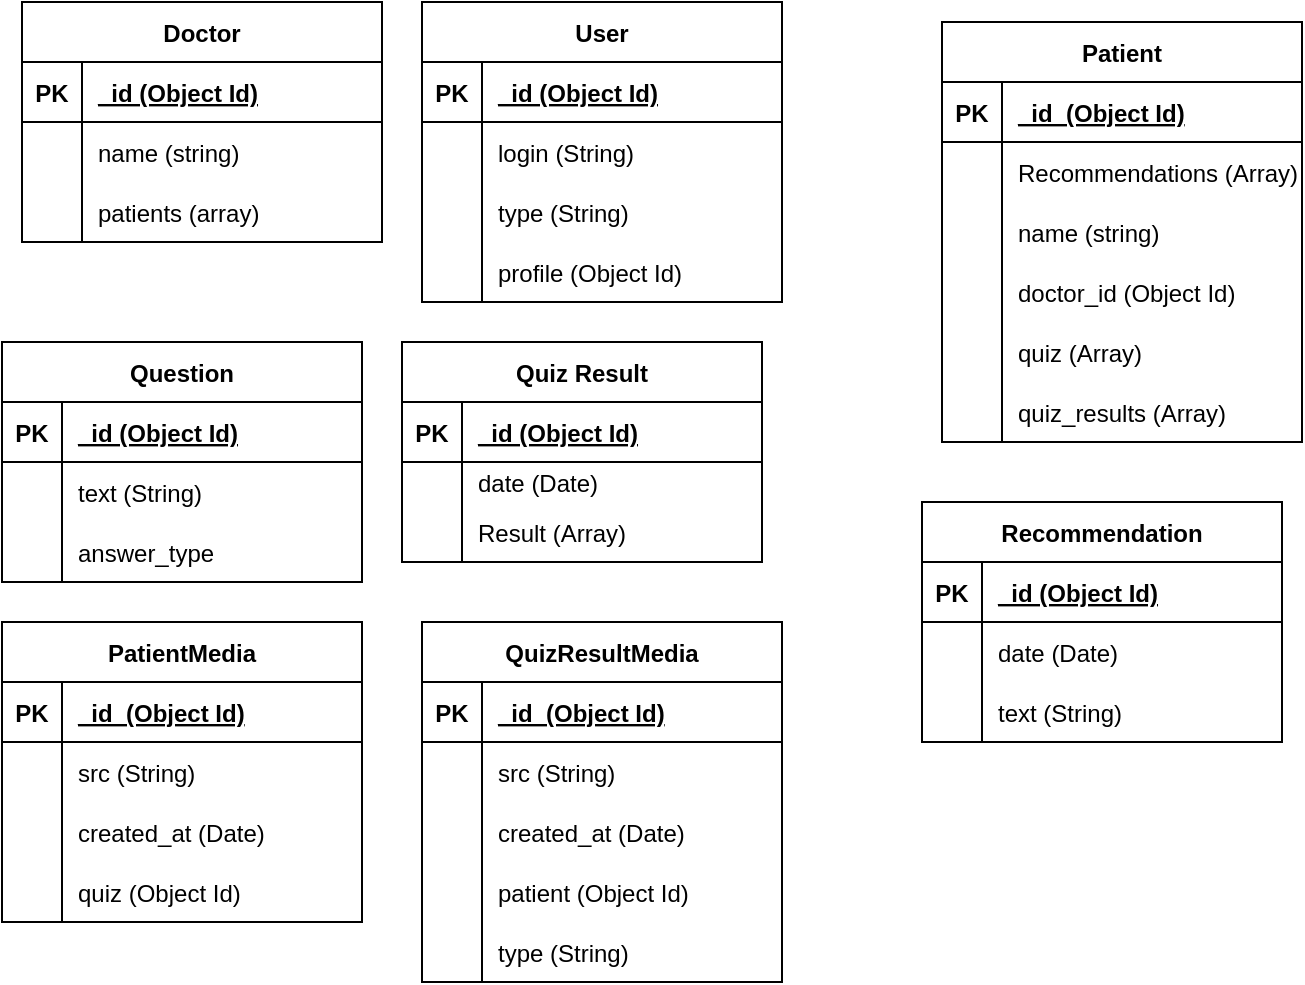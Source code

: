 <mxfile version="20.7.4" type="device"><diagram id="ZCRdBSrQjdGkKZgyKls7" name="Страница 1"><mxGraphModel dx="1050" dy="581" grid="1" gridSize="10" guides="1" tooltips="1" connect="1" arrows="1" fold="1" page="1" pageScale="1" pageWidth="827" pageHeight="1169" math="0" shadow="0"><root><mxCell id="0"/><mxCell id="1" parent="0"/><mxCell id="NaA0Tcjnc_rhfZMW_szP-1" value="Doctor" style="shape=table;startSize=30;container=1;collapsible=1;childLayout=tableLayout;fixedRows=1;rowLines=0;fontStyle=1;align=center;resizeLast=1;" parent="1" vertex="1"><mxGeometry x="80" y="70" width="180" height="120" as="geometry"><mxRectangle x="80" y="70" width="80" height="30" as="alternateBounds"/></mxGeometry></mxCell><mxCell id="NaA0Tcjnc_rhfZMW_szP-2" value="" style="shape=tableRow;horizontal=0;startSize=0;swimlaneHead=0;swimlaneBody=0;fillColor=none;collapsible=0;dropTarget=0;points=[[0,0.5],[1,0.5]];portConstraint=eastwest;top=0;left=0;right=0;bottom=1;" parent="NaA0Tcjnc_rhfZMW_szP-1" vertex="1"><mxGeometry y="30" width="180" height="30" as="geometry"/></mxCell><mxCell id="NaA0Tcjnc_rhfZMW_szP-3" value="PK" style="shape=partialRectangle;connectable=0;fillColor=none;top=0;left=0;bottom=0;right=0;fontStyle=1;overflow=hidden;" parent="NaA0Tcjnc_rhfZMW_szP-2" vertex="1"><mxGeometry width="30" height="30" as="geometry"><mxRectangle width="30" height="30" as="alternateBounds"/></mxGeometry></mxCell><mxCell id="NaA0Tcjnc_rhfZMW_szP-4" value="_id (Object Id)" style="shape=partialRectangle;connectable=0;fillColor=none;top=0;left=0;bottom=0;right=0;align=left;spacingLeft=6;fontStyle=5;overflow=hidden;" parent="NaA0Tcjnc_rhfZMW_szP-2" vertex="1"><mxGeometry x="30" width="150" height="30" as="geometry"><mxRectangle width="150" height="30" as="alternateBounds"/></mxGeometry></mxCell><mxCell id="NaA0Tcjnc_rhfZMW_szP-11" value="" style="shape=tableRow;horizontal=0;startSize=0;swimlaneHead=0;swimlaneBody=0;fillColor=none;collapsible=0;dropTarget=0;points=[[0,0.5],[1,0.5]];portConstraint=eastwest;top=0;left=0;right=0;bottom=0;" parent="NaA0Tcjnc_rhfZMW_szP-1" vertex="1"><mxGeometry y="60" width="180" height="30" as="geometry"/></mxCell><mxCell id="NaA0Tcjnc_rhfZMW_szP-12" value="" style="shape=partialRectangle;connectable=0;fillColor=none;top=0;left=0;bottom=0;right=0;editable=1;overflow=hidden;" parent="NaA0Tcjnc_rhfZMW_szP-11" vertex="1"><mxGeometry width="30" height="30" as="geometry"><mxRectangle width="30" height="30" as="alternateBounds"/></mxGeometry></mxCell><mxCell id="NaA0Tcjnc_rhfZMW_szP-13" value="name (string)" style="shape=partialRectangle;connectable=0;fillColor=none;top=0;left=0;bottom=0;right=0;align=left;spacingLeft=6;overflow=hidden;" parent="NaA0Tcjnc_rhfZMW_szP-11" vertex="1"><mxGeometry x="30" width="150" height="30" as="geometry"><mxRectangle width="150" height="30" as="alternateBounds"/></mxGeometry></mxCell><mxCell id="NaA0Tcjnc_rhfZMW_szP-47" style="shape=tableRow;horizontal=0;startSize=0;swimlaneHead=0;swimlaneBody=0;fillColor=none;collapsible=0;dropTarget=0;points=[[0,0.5],[1,0.5]];portConstraint=eastwest;top=0;left=0;right=0;bottom=0;" parent="NaA0Tcjnc_rhfZMW_szP-1" vertex="1"><mxGeometry y="90" width="180" height="30" as="geometry"/></mxCell><mxCell id="NaA0Tcjnc_rhfZMW_szP-48" style="shape=partialRectangle;connectable=0;fillColor=none;top=0;left=0;bottom=0;right=0;editable=1;overflow=hidden;" parent="NaA0Tcjnc_rhfZMW_szP-47" vertex="1"><mxGeometry width="30" height="30" as="geometry"><mxRectangle width="30" height="30" as="alternateBounds"/></mxGeometry></mxCell><mxCell id="NaA0Tcjnc_rhfZMW_szP-49" value="patients (array)" style="shape=partialRectangle;connectable=0;fillColor=none;top=0;left=0;bottom=0;right=0;align=left;spacingLeft=6;overflow=hidden;" parent="NaA0Tcjnc_rhfZMW_szP-47" vertex="1"><mxGeometry x="30" width="150" height="30" as="geometry"><mxRectangle width="150" height="30" as="alternateBounds"/></mxGeometry></mxCell><mxCell id="NaA0Tcjnc_rhfZMW_szP-27" value="Quiz Result" style="shape=table;startSize=30;container=1;collapsible=1;childLayout=tableLayout;fixedRows=1;rowLines=0;fontStyle=1;align=center;resizeLast=1;" parent="1" vertex="1"><mxGeometry x="270" y="240" width="180" height="110" as="geometry"/></mxCell><mxCell id="NaA0Tcjnc_rhfZMW_szP-28" value="" style="shape=tableRow;horizontal=0;startSize=0;swimlaneHead=0;swimlaneBody=0;fillColor=none;collapsible=0;dropTarget=0;points=[[0,0.5],[1,0.5]];portConstraint=eastwest;top=0;left=0;right=0;bottom=1;" parent="NaA0Tcjnc_rhfZMW_szP-27" vertex="1"><mxGeometry y="30" width="180" height="30" as="geometry"/></mxCell><mxCell id="NaA0Tcjnc_rhfZMW_szP-29" value="PK" style="shape=partialRectangle;connectable=0;fillColor=none;top=0;left=0;bottom=0;right=0;fontStyle=1;overflow=hidden;" parent="NaA0Tcjnc_rhfZMW_szP-28" vertex="1"><mxGeometry width="30" height="30" as="geometry"><mxRectangle width="30" height="30" as="alternateBounds"/></mxGeometry></mxCell><mxCell id="NaA0Tcjnc_rhfZMW_szP-30" value="_id (Object Id)" style="shape=partialRectangle;connectable=0;fillColor=none;top=0;left=0;bottom=0;right=0;align=left;spacingLeft=6;fontStyle=5;overflow=hidden;" parent="NaA0Tcjnc_rhfZMW_szP-28" vertex="1"><mxGeometry x="30" width="150" height="30" as="geometry"><mxRectangle width="150" height="30" as="alternateBounds"/></mxGeometry></mxCell><mxCell id="NaA0Tcjnc_rhfZMW_szP-34" value="" style="shape=tableRow;horizontal=0;startSize=0;swimlaneHead=0;swimlaneBody=0;fillColor=none;collapsible=0;dropTarget=0;points=[[0,0.5],[1,0.5]];portConstraint=eastwest;top=0;left=0;right=0;bottom=0;" parent="NaA0Tcjnc_rhfZMW_szP-27" vertex="1"><mxGeometry y="60" width="180" height="20" as="geometry"/></mxCell><mxCell id="NaA0Tcjnc_rhfZMW_szP-35" value="" style="shape=partialRectangle;connectable=0;fillColor=none;top=0;left=0;bottom=0;right=0;editable=1;overflow=hidden;" parent="NaA0Tcjnc_rhfZMW_szP-34" vertex="1"><mxGeometry width="30" height="20" as="geometry"><mxRectangle width="30" height="20" as="alternateBounds"/></mxGeometry></mxCell><mxCell id="NaA0Tcjnc_rhfZMW_szP-36" value="date (Date)" style="shape=partialRectangle;connectable=0;fillColor=none;top=0;left=0;bottom=0;right=0;align=left;spacingLeft=6;overflow=hidden;" parent="NaA0Tcjnc_rhfZMW_szP-34" vertex="1"><mxGeometry x="30" width="150" height="20" as="geometry"><mxRectangle width="150" height="20" as="alternateBounds"/></mxGeometry></mxCell><mxCell id="IwocJwHMJeQPKcWkx7ch-42" style="shape=tableRow;horizontal=0;startSize=0;swimlaneHead=0;swimlaneBody=0;fillColor=none;collapsible=0;dropTarget=0;points=[[0,0.5],[1,0.5]];portConstraint=eastwest;top=0;left=0;right=0;bottom=0;" vertex="1" parent="NaA0Tcjnc_rhfZMW_szP-27"><mxGeometry y="80" width="180" height="30" as="geometry"/></mxCell><mxCell id="IwocJwHMJeQPKcWkx7ch-43" style="shape=partialRectangle;connectable=0;fillColor=none;top=0;left=0;bottom=0;right=0;editable=1;overflow=hidden;" vertex="1" parent="IwocJwHMJeQPKcWkx7ch-42"><mxGeometry width="30" height="30" as="geometry"><mxRectangle width="30" height="30" as="alternateBounds"/></mxGeometry></mxCell><mxCell id="IwocJwHMJeQPKcWkx7ch-44" value="Result (Array)" style="shape=partialRectangle;connectable=0;fillColor=none;top=0;left=0;bottom=0;right=0;align=left;spacingLeft=6;overflow=hidden;" vertex="1" parent="IwocJwHMJeQPKcWkx7ch-42"><mxGeometry x="30" width="150" height="30" as="geometry"><mxRectangle width="150" height="30" as="alternateBounds"/></mxGeometry></mxCell><mxCell id="NaA0Tcjnc_rhfZMW_szP-53" value="Patient" style="shape=table;startSize=30;container=1;collapsible=1;childLayout=tableLayout;fixedRows=1;rowLines=0;fontStyle=1;align=center;resizeLast=1;" parent="1" vertex="1"><mxGeometry x="540" y="80" width="180" height="210" as="geometry"><mxRectangle x="80" y="70" width="80" height="30" as="alternateBounds"/></mxGeometry></mxCell><mxCell id="NaA0Tcjnc_rhfZMW_szP-54" value="" style="shape=tableRow;horizontal=0;startSize=0;swimlaneHead=0;swimlaneBody=0;fillColor=none;collapsible=0;dropTarget=0;points=[[0,0.5],[1,0.5]];portConstraint=eastwest;top=0;left=0;right=0;bottom=1;" parent="NaA0Tcjnc_rhfZMW_szP-53" vertex="1"><mxGeometry y="30" width="180" height="30" as="geometry"/></mxCell><mxCell id="NaA0Tcjnc_rhfZMW_szP-55" value="PK" style="shape=partialRectangle;connectable=0;fillColor=none;top=0;left=0;bottom=0;right=0;fontStyle=1;overflow=hidden;" parent="NaA0Tcjnc_rhfZMW_szP-54" vertex="1"><mxGeometry width="30" height="30" as="geometry"><mxRectangle width="30" height="30" as="alternateBounds"/></mxGeometry></mxCell><mxCell id="NaA0Tcjnc_rhfZMW_szP-56" value="_id  (Object Id)" style="shape=partialRectangle;connectable=0;fillColor=none;top=0;left=0;bottom=0;right=0;align=left;spacingLeft=6;fontStyle=5;overflow=hidden;" parent="NaA0Tcjnc_rhfZMW_szP-54" vertex="1"><mxGeometry x="30" width="150" height="30" as="geometry"><mxRectangle width="150" height="30" as="alternateBounds"/></mxGeometry></mxCell><mxCell id="NaA0Tcjnc_rhfZMW_szP-57" value="" style="shape=tableRow;horizontal=0;startSize=0;swimlaneHead=0;swimlaneBody=0;fillColor=none;collapsible=0;dropTarget=0;points=[[0,0.5],[1,0.5]];portConstraint=eastwest;top=0;left=0;right=0;bottom=0;" parent="NaA0Tcjnc_rhfZMW_szP-53" vertex="1"><mxGeometry y="60" width="180" height="30" as="geometry"/></mxCell><mxCell id="NaA0Tcjnc_rhfZMW_szP-58" value="" style="shape=partialRectangle;connectable=0;fillColor=none;top=0;left=0;bottom=0;right=0;editable=1;overflow=hidden;" parent="NaA0Tcjnc_rhfZMW_szP-57" vertex="1"><mxGeometry width="30" height="30" as="geometry"><mxRectangle width="30" height="30" as="alternateBounds"/></mxGeometry></mxCell><mxCell id="NaA0Tcjnc_rhfZMW_szP-59" value="Recommendations (Array)" style="shape=partialRectangle;connectable=0;fillColor=none;top=0;left=0;bottom=0;right=0;align=left;spacingLeft=6;overflow=hidden;" parent="NaA0Tcjnc_rhfZMW_szP-57" vertex="1"><mxGeometry x="30" width="150" height="30" as="geometry"><mxRectangle width="150" height="30" as="alternateBounds"/></mxGeometry></mxCell><mxCell id="NaA0Tcjnc_rhfZMW_szP-63" value="" style="shape=tableRow;horizontal=0;startSize=0;swimlaneHead=0;swimlaneBody=0;fillColor=none;collapsible=0;dropTarget=0;points=[[0,0.5],[1,0.5]];portConstraint=eastwest;top=0;left=0;right=0;bottom=0;" parent="NaA0Tcjnc_rhfZMW_szP-53" vertex="1"><mxGeometry y="90" width="180" height="30" as="geometry"/></mxCell><mxCell id="NaA0Tcjnc_rhfZMW_szP-64" value="" style="shape=partialRectangle;connectable=0;fillColor=none;top=0;left=0;bottom=0;right=0;editable=1;overflow=hidden;" parent="NaA0Tcjnc_rhfZMW_szP-63" vertex="1"><mxGeometry width="30" height="30" as="geometry"><mxRectangle width="30" height="30" as="alternateBounds"/></mxGeometry></mxCell><mxCell id="NaA0Tcjnc_rhfZMW_szP-65" value="name (string)" style="shape=partialRectangle;connectable=0;fillColor=none;top=0;left=0;bottom=0;right=0;align=left;spacingLeft=6;overflow=hidden;" parent="NaA0Tcjnc_rhfZMW_szP-63" vertex="1"><mxGeometry x="30" width="150" height="30" as="geometry"><mxRectangle width="150" height="30" as="alternateBounds"/></mxGeometry></mxCell><mxCell id="NaA0Tcjnc_rhfZMW_szP-66" style="shape=tableRow;horizontal=0;startSize=0;swimlaneHead=0;swimlaneBody=0;fillColor=none;collapsible=0;dropTarget=0;points=[[0,0.5],[1,0.5]];portConstraint=eastwest;top=0;left=0;right=0;bottom=0;" parent="NaA0Tcjnc_rhfZMW_szP-53" vertex="1"><mxGeometry y="120" width="180" height="30" as="geometry"/></mxCell><mxCell id="NaA0Tcjnc_rhfZMW_szP-67" style="shape=partialRectangle;connectable=0;fillColor=none;top=0;left=0;bottom=0;right=0;editable=1;overflow=hidden;" parent="NaA0Tcjnc_rhfZMW_szP-66" vertex="1"><mxGeometry width="30" height="30" as="geometry"><mxRectangle width="30" height="30" as="alternateBounds"/></mxGeometry></mxCell><mxCell id="NaA0Tcjnc_rhfZMW_szP-68" value="doctor_id (Object Id)" style="shape=partialRectangle;connectable=0;fillColor=none;top=0;left=0;bottom=0;right=0;align=left;spacingLeft=6;overflow=hidden;" parent="NaA0Tcjnc_rhfZMW_szP-66" vertex="1"><mxGeometry x="30" width="150" height="30" as="geometry"><mxRectangle width="150" height="30" as="alternateBounds"/></mxGeometry></mxCell><mxCell id="IwocJwHMJeQPKcWkx7ch-58" style="shape=tableRow;horizontal=0;startSize=0;swimlaneHead=0;swimlaneBody=0;fillColor=none;collapsible=0;dropTarget=0;points=[[0,0.5],[1,0.5]];portConstraint=eastwest;top=0;left=0;right=0;bottom=0;" vertex="1" parent="NaA0Tcjnc_rhfZMW_szP-53"><mxGeometry y="150" width="180" height="30" as="geometry"/></mxCell><mxCell id="IwocJwHMJeQPKcWkx7ch-59" style="shape=partialRectangle;connectable=0;fillColor=none;top=0;left=0;bottom=0;right=0;editable=1;overflow=hidden;" vertex="1" parent="IwocJwHMJeQPKcWkx7ch-58"><mxGeometry width="30" height="30" as="geometry"><mxRectangle width="30" height="30" as="alternateBounds"/></mxGeometry></mxCell><mxCell id="IwocJwHMJeQPKcWkx7ch-60" value="quiz (Array)" style="shape=partialRectangle;connectable=0;fillColor=none;top=0;left=0;bottom=0;right=0;align=left;spacingLeft=6;overflow=hidden;" vertex="1" parent="IwocJwHMJeQPKcWkx7ch-58"><mxGeometry x="30" width="150" height="30" as="geometry"><mxRectangle width="150" height="30" as="alternateBounds"/></mxGeometry></mxCell><mxCell id="IwocJwHMJeQPKcWkx7ch-61" style="shape=tableRow;horizontal=0;startSize=0;swimlaneHead=0;swimlaneBody=0;fillColor=none;collapsible=0;dropTarget=0;points=[[0,0.5],[1,0.5]];portConstraint=eastwest;top=0;left=0;right=0;bottom=0;" vertex="1" parent="NaA0Tcjnc_rhfZMW_szP-53"><mxGeometry y="180" width="180" height="30" as="geometry"/></mxCell><mxCell id="IwocJwHMJeQPKcWkx7ch-62" style="shape=partialRectangle;connectable=0;fillColor=none;top=0;left=0;bottom=0;right=0;editable=1;overflow=hidden;" vertex="1" parent="IwocJwHMJeQPKcWkx7ch-61"><mxGeometry width="30" height="30" as="geometry"><mxRectangle width="30" height="30" as="alternateBounds"/></mxGeometry></mxCell><mxCell id="IwocJwHMJeQPKcWkx7ch-63" value="quiz_results (Array)" style="shape=partialRectangle;connectable=0;fillColor=none;top=0;left=0;bottom=0;right=0;align=left;spacingLeft=6;overflow=hidden;" vertex="1" parent="IwocJwHMJeQPKcWkx7ch-61"><mxGeometry x="30" width="150" height="30" as="geometry"><mxRectangle width="150" height="30" as="alternateBounds"/></mxGeometry></mxCell><mxCell id="IwocJwHMJeQPKcWkx7ch-7" value="Recommendation" style="shape=table;startSize=30;container=1;collapsible=1;childLayout=tableLayout;fixedRows=1;rowLines=0;fontStyle=1;align=center;resizeLast=1;" vertex="1" parent="1"><mxGeometry x="530" y="320" width="180" height="120" as="geometry"/></mxCell><mxCell id="IwocJwHMJeQPKcWkx7ch-8" value="" style="shape=tableRow;horizontal=0;startSize=0;swimlaneHead=0;swimlaneBody=0;fillColor=none;collapsible=0;dropTarget=0;points=[[0,0.5],[1,0.5]];portConstraint=eastwest;top=0;left=0;right=0;bottom=1;" vertex="1" parent="IwocJwHMJeQPKcWkx7ch-7"><mxGeometry y="30" width="180" height="30" as="geometry"/></mxCell><mxCell id="IwocJwHMJeQPKcWkx7ch-9" value="PK" style="shape=partialRectangle;connectable=0;fillColor=none;top=0;left=0;bottom=0;right=0;fontStyle=1;overflow=hidden;" vertex="1" parent="IwocJwHMJeQPKcWkx7ch-8"><mxGeometry width="30" height="30" as="geometry"><mxRectangle width="30" height="30" as="alternateBounds"/></mxGeometry></mxCell><mxCell id="IwocJwHMJeQPKcWkx7ch-10" value="_id (Object Id)" style="shape=partialRectangle;connectable=0;fillColor=none;top=0;left=0;bottom=0;right=0;align=left;spacingLeft=6;fontStyle=5;overflow=hidden;" vertex="1" parent="IwocJwHMJeQPKcWkx7ch-8"><mxGeometry x="30" width="150" height="30" as="geometry"><mxRectangle width="150" height="30" as="alternateBounds"/></mxGeometry></mxCell><mxCell id="IwocJwHMJeQPKcWkx7ch-17" value="" style="shape=tableRow;horizontal=0;startSize=0;swimlaneHead=0;swimlaneBody=0;fillColor=none;collapsible=0;dropTarget=0;points=[[0,0.5],[1,0.5]];portConstraint=eastwest;top=0;left=0;right=0;bottom=0;" vertex="1" parent="IwocJwHMJeQPKcWkx7ch-7"><mxGeometry y="60" width="180" height="30" as="geometry"/></mxCell><mxCell id="IwocJwHMJeQPKcWkx7ch-18" value="" style="shape=partialRectangle;connectable=0;fillColor=none;top=0;left=0;bottom=0;right=0;editable=1;overflow=hidden;" vertex="1" parent="IwocJwHMJeQPKcWkx7ch-17"><mxGeometry width="30" height="30" as="geometry"><mxRectangle width="30" height="30" as="alternateBounds"/></mxGeometry></mxCell><mxCell id="IwocJwHMJeQPKcWkx7ch-19" value="date (Date)" style="shape=partialRectangle;connectable=0;fillColor=none;top=0;left=0;bottom=0;right=0;align=left;spacingLeft=6;overflow=hidden;" vertex="1" parent="IwocJwHMJeQPKcWkx7ch-17"><mxGeometry x="30" width="150" height="30" as="geometry"><mxRectangle width="150" height="30" as="alternateBounds"/></mxGeometry></mxCell><mxCell id="IwocJwHMJeQPKcWkx7ch-20" style="shape=tableRow;horizontal=0;startSize=0;swimlaneHead=0;swimlaneBody=0;fillColor=none;collapsible=0;dropTarget=0;points=[[0,0.5],[1,0.5]];portConstraint=eastwest;top=0;left=0;right=0;bottom=0;" vertex="1" parent="IwocJwHMJeQPKcWkx7ch-7"><mxGeometry y="90" width="180" height="30" as="geometry"/></mxCell><mxCell id="IwocJwHMJeQPKcWkx7ch-21" style="shape=partialRectangle;connectable=0;fillColor=none;top=0;left=0;bottom=0;right=0;editable=1;overflow=hidden;" vertex="1" parent="IwocJwHMJeQPKcWkx7ch-20"><mxGeometry width="30" height="30" as="geometry"><mxRectangle width="30" height="30" as="alternateBounds"/></mxGeometry></mxCell><mxCell id="IwocJwHMJeQPKcWkx7ch-22" value="text (String)" style="shape=partialRectangle;connectable=0;fillColor=none;top=0;left=0;bottom=0;right=0;align=left;spacingLeft=6;overflow=hidden;" vertex="1" parent="IwocJwHMJeQPKcWkx7ch-20"><mxGeometry x="30" width="150" height="30" as="geometry"><mxRectangle width="150" height="30" as="alternateBounds"/></mxGeometry></mxCell><mxCell id="IwocJwHMJeQPKcWkx7ch-23" value="Question" style="shape=table;startSize=30;container=1;collapsible=1;childLayout=tableLayout;fixedRows=1;rowLines=0;fontStyle=1;align=center;resizeLast=1;" vertex="1" parent="1"><mxGeometry x="70" y="240" width="180" height="120" as="geometry"/></mxCell><mxCell id="IwocJwHMJeQPKcWkx7ch-24" value="" style="shape=tableRow;horizontal=0;startSize=0;swimlaneHead=0;swimlaneBody=0;fillColor=none;collapsible=0;dropTarget=0;points=[[0,0.5],[1,0.5]];portConstraint=eastwest;top=0;left=0;right=0;bottom=1;" vertex="1" parent="IwocJwHMJeQPKcWkx7ch-23"><mxGeometry y="30" width="180" height="30" as="geometry"/></mxCell><mxCell id="IwocJwHMJeQPKcWkx7ch-25" value="PK" style="shape=partialRectangle;connectable=0;fillColor=none;top=0;left=0;bottom=0;right=0;fontStyle=1;overflow=hidden;" vertex="1" parent="IwocJwHMJeQPKcWkx7ch-24"><mxGeometry width="30" height="30" as="geometry"><mxRectangle width="30" height="30" as="alternateBounds"/></mxGeometry></mxCell><mxCell id="IwocJwHMJeQPKcWkx7ch-26" value="_id (Object Id)" style="shape=partialRectangle;connectable=0;fillColor=none;top=0;left=0;bottom=0;right=0;align=left;spacingLeft=6;fontStyle=5;overflow=hidden;" vertex="1" parent="IwocJwHMJeQPKcWkx7ch-24"><mxGeometry x="30" width="150" height="30" as="geometry"><mxRectangle width="150" height="30" as="alternateBounds"/></mxGeometry></mxCell><mxCell id="IwocJwHMJeQPKcWkx7ch-27" value="" style="shape=tableRow;horizontal=0;startSize=0;swimlaneHead=0;swimlaneBody=0;fillColor=none;collapsible=0;dropTarget=0;points=[[0,0.5],[1,0.5]];portConstraint=eastwest;top=0;left=0;right=0;bottom=0;" vertex="1" parent="IwocJwHMJeQPKcWkx7ch-23"><mxGeometry y="60" width="180" height="30" as="geometry"/></mxCell><mxCell id="IwocJwHMJeQPKcWkx7ch-28" value="" style="shape=partialRectangle;connectable=0;fillColor=none;top=0;left=0;bottom=0;right=0;editable=1;overflow=hidden;" vertex="1" parent="IwocJwHMJeQPKcWkx7ch-27"><mxGeometry width="30" height="30" as="geometry"><mxRectangle width="30" height="30" as="alternateBounds"/></mxGeometry></mxCell><mxCell id="IwocJwHMJeQPKcWkx7ch-29" value="text (String)" style="shape=partialRectangle;connectable=0;fillColor=none;top=0;left=0;bottom=0;right=0;align=left;spacingLeft=6;overflow=hidden;" vertex="1" parent="IwocJwHMJeQPKcWkx7ch-27"><mxGeometry x="30" width="150" height="30" as="geometry"><mxRectangle width="150" height="30" as="alternateBounds"/></mxGeometry></mxCell><mxCell id="IwocJwHMJeQPKcWkx7ch-64" style="shape=tableRow;horizontal=0;startSize=0;swimlaneHead=0;swimlaneBody=0;fillColor=none;collapsible=0;dropTarget=0;points=[[0,0.5],[1,0.5]];portConstraint=eastwest;top=0;left=0;right=0;bottom=0;" vertex="1" parent="IwocJwHMJeQPKcWkx7ch-23"><mxGeometry y="90" width="180" height="30" as="geometry"/></mxCell><mxCell id="IwocJwHMJeQPKcWkx7ch-65" style="shape=partialRectangle;connectable=0;fillColor=none;top=0;left=0;bottom=0;right=0;editable=1;overflow=hidden;" vertex="1" parent="IwocJwHMJeQPKcWkx7ch-64"><mxGeometry width="30" height="30" as="geometry"><mxRectangle width="30" height="30" as="alternateBounds"/></mxGeometry></mxCell><mxCell id="IwocJwHMJeQPKcWkx7ch-66" value="answer_type" style="shape=partialRectangle;connectable=0;fillColor=none;top=0;left=0;bottom=0;right=0;align=left;spacingLeft=6;overflow=hidden;" vertex="1" parent="IwocJwHMJeQPKcWkx7ch-64"><mxGeometry x="30" width="150" height="30" as="geometry"><mxRectangle width="150" height="30" as="alternateBounds"/></mxGeometry></mxCell><mxCell id="IwocJwHMJeQPKcWkx7ch-45" value="User" style="shape=table;startSize=30;container=1;collapsible=1;childLayout=tableLayout;fixedRows=1;rowLines=0;fontStyle=1;align=center;resizeLast=1;" vertex="1" parent="1"><mxGeometry x="280" y="70" width="180" height="150" as="geometry"><mxRectangle x="80" y="70" width="80" height="30" as="alternateBounds"/></mxGeometry></mxCell><mxCell id="IwocJwHMJeQPKcWkx7ch-46" value="" style="shape=tableRow;horizontal=0;startSize=0;swimlaneHead=0;swimlaneBody=0;fillColor=none;collapsible=0;dropTarget=0;points=[[0,0.5],[1,0.5]];portConstraint=eastwest;top=0;left=0;right=0;bottom=1;" vertex="1" parent="IwocJwHMJeQPKcWkx7ch-45"><mxGeometry y="30" width="180" height="30" as="geometry"/></mxCell><mxCell id="IwocJwHMJeQPKcWkx7ch-47" value="PK" style="shape=partialRectangle;connectable=0;fillColor=none;top=0;left=0;bottom=0;right=0;fontStyle=1;overflow=hidden;" vertex="1" parent="IwocJwHMJeQPKcWkx7ch-46"><mxGeometry width="30" height="30" as="geometry"><mxRectangle width="30" height="30" as="alternateBounds"/></mxGeometry></mxCell><mxCell id="IwocJwHMJeQPKcWkx7ch-48" value="_id (Object Id)" style="shape=partialRectangle;connectable=0;fillColor=none;top=0;left=0;bottom=0;right=0;align=left;spacingLeft=6;fontStyle=5;overflow=hidden;" vertex="1" parent="IwocJwHMJeQPKcWkx7ch-46"><mxGeometry x="30" width="150" height="30" as="geometry"><mxRectangle width="150" height="30" as="alternateBounds"/></mxGeometry></mxCell><mxCell id="IwocJwHMJeQPKcWkx7ch-49" value="" style="shape=tableRow;horizontal=0;startSize=0;swimlaneHead=0;swimlaneBody=0;fillColor=none;collapsible=0;dropTarget=0;points=[[0,0.5],[1,0.5]];portConstraint=eastwest;top=0;left=0;right=0;bottom=0;" vertex="1" parent="IwocJwHMJeQPKcWkx7ch-45"><mxGeometry y="60" width="180" height="30" as="geometry"/></mxCell><mxCell id="IwocJwHMJeQPKcWkx7ch-50" value="" style="shape=partialRectangle;connectable=0;fillColor=none;top=0;left=0;bottom=0;right=0;editable=1;overflow=hidden;" vertex="1" parent="IwocJwHMJeQPKcWkx7ch-49"><mxGeometry width="30" height="30" as="geometry"><mxRectangle width="30" height="30" as="alternateBounds"/></mxGeometry></mxCell><mxCell id="IwocJwHMJeQPKcWkx7ch-51" value="login (String)" style="shape=partialRectangle;connectable=0;fillColor=none;top=0;left=0;bottom=0;right=0;align=left;spacingLeft=6;overflow=hidden;" vertex="1" parent="IwocJwHMJeQPKcWkx7ch-49"><mxGeometry x="30" width="150" height="30" as="geometry"><mxRectangle width="150" height="30" as="alternateBounds"/></mxGeometry></mxCell><mxCell id="IwocJwHMJeQPKcWkx7ch-52" value="" style="shape=tableRow;horizontal=0;startSize=0;swimlaneHead=0;swimlaneBody=0;fillColor=none;collapsible=0;dropTarget=0;points=[[0,0.5],[1,0.5]];portConstraint=eastwest;top=0;left=0;right=0;bottom=0;" vertex="1" parent="IwocJwHMJeQPKcWkx7ch-45"><mxGeometry y="90" width="180" height="30" as="geometry"/></mxCell><mxCell id="IwocJwHMJeQPKcWkx7ch-53" value="" style="shape=partialRectangle;connectable=0;fillColor=none;top=0;left=0;bottom=0;right=0;editable=1;overflow=hidden;" vertex="1" parent="IwocJwHMJeQPKcWkx7ch-52"><mxGeometry width="30" height="30" as="geometry"><mxRectangle width="30" height="30" as="alternateBounds"/></mxGeometry></mxCell><mxCell id="IwocJwHMJeQPKcWkx7ch-54" value="type (String)" style="shape=partialRectangle;connectable=0;fillColor=none;top=0;left=0;bottom=0;right=0;align=left;spacingLeft=6;overflow=hidden;" vertex="1" parent="IwocJwHMJeQPKcWkx7ch-52"><mxGeometry x="30" width="150" height="30" as="geometry"><mxRectangle width="150" height="30" as="alternateBounds"/></mxGeometry></mxCell><mxCell id="IwocJwHMJeQPKcWkx7ch-55" style="shape=tableRow;horizontal=0;startSize=0;swimlaneHead=0;swimlaneBody=0;fillColor=none;collapsible=0;dropTarget=0;points=[[0,0.5],[1,0.5]];portConstraint=eastwest;top=0;left=0;right=0;bottom=0;" vertex="1" parent="IwocJwHMJeQPKcWkx7ch-45"><mxGeometry y="120" width="180" height="30" as="geometry"/></mxCell><mxCell id="IwocJwHMJeQPKcWkx7ch-56" style="shape=partialRectangle;connectable=0;fillColor=none;top=0;left=0;bottom=0;right=0;editable=1;overflow=hidden;" vertex="1" parent="IwocJwHMJeQPKcWkx7ch-55"><mxGeometry width="30" height="30" as="geometry"><mxRectangle width="30" height="30" as="alternateBounds"/></mxGeometry></mxCell><mxCell id="IwocJwHMJeQPKcWkx7ch-57" value="profile (Object Id)" style="shape=partialRectangle;connectable=0;fillColor=none;top=0;left=0;bottom=0;right=0;align=left;spacingLeft=6;overflow=hidden;" vertex="1" parent="IwocJwHMJeQPKcWkx7ch-55"><mxGeometry x="30" width="150" height="30" as="geometry"><mxRectangle width="150" height="30" as="alternateBounds"/></mxGeometry></mxCell><mxCell id="IwocJwHMJeQPKcWkx7ch-67" value="PatientMedia" style="shape=table;startSize=30;container=1;collapsible=1;childLayout=tableLayout;fixedRows=1;rowLines=0;fontStyle=1;align=center;resizeLast=1;" vertex="1" parent="1"><mxGeometry x="70" y="380" width="180" height="150" as="geometry"><mxRectangle x="80" y="70" width="80" height="30" as="alternateBounds"/></mxGeometry></mxCell><mxCell id="IwocJwHMJeQPKcWkx7ch-68" value="" style="shape=tableRow;horizontal=0;startSize=0;swimlaneHead=0;swimlaneBody=0;fillColor=none;collapsible=0;dropTarget=0;points=[[0,0.5],[1,0.5]];portConstraint=eastwest;top=0;left=0;right=0;bottom=1;" vertex="1" parent="IwocJwHMJeQPKcWkx7ch-67"><mxGeometry y="30" width="180" height="30" as="geometry"/></mxCell><mxCell id="IwocJwHMJeQPKcWkx7ch-69" value="PK" style="shape=partialRectangle;connectable=0;fillColor=none;top=0;left=0;bottom=0;right=0;fontStyle=1;overflow=hidden;" vertex="1" parent="IwocJwHMJeQPKcWkx7ch-68"><mxGeometry width="30" height="30" as="geometry"><mxRectangle width="30" height="30" as="alternateBounds"/></mxGeometry></mxCell><mxCell id="IwocJwHMJeQPKcWkx7ch-70" value="_id  (Object Id)" style="shape=partialRectangle;connectable=0;fillColor=none;top=0;left=0;bottom=0;right=0;align=left;spacingLeft=6;fontStyle=5;overflow=hidden;" vertex="1" parent="IwocJwHMJeQPKcWkx7ch-68"><mxGeometry x="30" width="150" height="30" as="geometry"><mxRectangle width="150" height="30" as="alternateBounds"/></mxGeometry></mxCell><mxCell id="IwocJwHMJeQPKcWkx7ch-71" value="" style="shape=tableRow;horizontal=0;startSize=0;swimlaneHead=0;swimlaneBody=0;fillColor=none;collapsible=0;dropTarget=0;points=[[0,0.5],[1,0.5]];portConstraint=eastwest;top=0;left=0;right=0;bottom=0;" vertex="1" parent="IwocJwHMJeQPKcWkx7ch-67"><mxGeometry y="60" width="180" height="30" as="geometry"/></mxCell><mxCell id="IwocJwHMJeQPKcWkx7ch-72" value="" style="shape=partialRectangle;connectable=0;fillColor=none;top=0;left=0;bottom=0;right=0;editable=1;overflow=hidden;" vertex="1" parent="IwocJwHMJeQPKcWkx7ch-71"><mxGeometry width="30" height="30" as="geometry"><mxRectangle width="30" height="30" as="alternateBounds"/></mxGeometry></mxCell><mxCell id="IwocJwHMJeQPKcWkx7ch-73" value="src (String)" style="shape=partialRectangle;connectable=0;fillColor=none;top=0;left=0;bottom=0;right=0;align=left;spacingLeft=6;overflow=hidden;" vertex="1" parent="IwocJwHMJeQPKcWkx7ch-71"><mxGeometry x="30" width="150" height="30" as="geometry"><mxRectangle width="150" height="30" as="alternateBounds"/></mxGeometry></mxCell><mxCell id="IwocJwHMJeQPKcWkx7ch-74" value="" style="shape=tableRow;horizontal=0;startSize=0;swimlaneHead=0;swimlaneBody=0;fillColor=none;collapsible=0;dropTarget=0;points=[[0,0.5],[1,0.5]];portConstraint=eastwest;top=0;left=0;right=0;bottom=0;" vertex="1" parent="IwocJwHMJeQPKcWkx7ch-67"><mxGeometry y="90" width="180" height="30" as="geometry"/></mxCell><mxCell id="IwocJwHMJeQPKcWkx7ch-75" value="" style="shape=partialRectangle;connectable=0;fillColor=none;top=0;left=0;bottom=0;right=0;editable=1;overflow=hidden;" vertex="1" parent="IwocJwHMJeQPKcWkx7ch-74"><mxGeometry width="30" height="30" as="geometry"><mxRectangle width="30" height="30" as="alternateBounds"/></mxGeometry></mxCell><mxCell id="IwocJwHMJeQPKcWkx7ch-76" value="created_at (Date)" style="shape=partialRectangle;connectable=0;fillColor=none;top=0;left=0;bottom=0;right=0;align=left;spacingLeft=6;overflow=hidden;" vertex="1" parent="IwocJwHMJeQPKcWkx7ch-74"><mxGeometry x="30" width="150" height="30" as="geometry"><mxRectangle width="150" height="30" as="alternateBounds"/></mxGeometry></mxCell><mxCell id="IwocJwHMJeQPKcWkx7ch-77" style="shape=tableRow;horizontal=0;startSize=0;swimlaneHead=0;swimlaneBody=0;fillColor=none;collapsible=0;dropTarget=0;points=[[0,0.5],[1,0.5]];portConstraint=eastwest;top=0;left=0;right=0;bottom=0;" vertex="1" parent="IwocJwHMJeQPKcWkx7ch-67"><mxGeometry y="120" width="180" height="30" as="geometry"/></mxCell><mxCell id="IwocJwHMJeQPKcWkx7ch-78" style="shape=partialRectangle;connectable=0;fillColor=none;top=0;left=0;bottom=0;right=0;editable=1;overflow=hidden;" vertex="1" parent="IwocJwHMJeQPKcWkx7ch-77"><mxGeometry width="30" height="30" as="geometry"><mxRectangle width="30" height="30" as="alternateBounds"/></mxGeometry></mxCell><mxCell id="IwocJwHMJeQPKcWkx7ch-79" value="quiz (Object Id)" style="shape=partialRectangle;connectable=0;fillColor=none;top=0;left=0;bottom=0;right=0;align=left;spacingLeft=6;overflow=hidden;" vertex="1" parent="IwocJwHMJeQPKcWkx7ch-77"><mxGeometry x="30" width="150" height="30" as="geometry"><mxRectangle width="150" height="30" as="alternateBounds"/></mxGeometry></mxCell><mxCell id="IwocJwHMJeQPKcWkx7ch-86" value="QuizResultMedia" style="shape=table;startSize=30;container=1;collapsible=1;childLayout=tableLayout;fixedRows=1;rowLines=0;fontStyle=1;align=center;resizeLast=1;" vertex="1" parent="1"><mxGeometry x="280" y="380" width="180" height="180" as="geometry"><mxRectangle x="80" y="70" width="80" height="30" as="alternateBounds"/></mxGeometry></mxCell><mxCell id="IwocJwHMJeQPKcWkx7ch-87" value="" style="shape=tableRow;horizontal=0;startSize=0;swimlaneHead=0;swimlaneBody=0;fillColor=none;collapsible=0;dropTarget=0;points=[[0,0.5],[1,0.5]];portConstraint=eastwest;top=0;left=0;right=0;bottom=1;" vertex="1" parent="IwocJwHMJeQPKcWkx7ch-86"><mxGeometry y="30" width="180" height="30" as="geometry"/></mxCell><mxCell id="IwocJwHMJeQPKcWkx7ch-88" value="PK" style="shape=partialRectangle;connectable=0;fillColor=none;top=0;left=0;bottom=0;right=0;fontStyle=1;overflow=hidden;" vertex="1" parent="IwocJwHMJeQPKcWkx7ch-87"><mxGeometry width="30" height="30" as="geometry"><mxRectangle width="30" height="30" as="alternateBounds"/></mxGeometry></mxCell><mxCell id="IwocJwHMJeQPKcWkx7ch-89" value="_id  (Object Id)" style="shape=partialRectangle;connectable=0;fillColor=none;top=0;left=0;bottom=0;right=0;align=left;spacingLeft=6;fontStyle=5;overflow=hidden;" vertex="1" parent="IwocJwHMJeQPKcWkx7ch-87"><mxGeometry x="30" width="150" height="30" as="geometry"><mxRectangle width="150" height="30" as="alternateBounds"/></mxGeometry></mxCell><mxCell id="IwocJwHMJeQPKcWkx7ch-90" value="" style="shape=tableRow;horizontal=0;startSize=0;swimlaneHead=0;swimlaneBody=0;fillColor=none;collapsible=0;dropTarget=0;points=[[0,0.5],[1,0.5]];portConstraint=eastwest;top=0;left=0;right=0;bottom=0;" vertex="1" parent="IwocJwHMJeQPKcWkx7ch-86"><mxGeometry y="60" width="180" height="30" as="geometry"/></mxCell><mxCell id="IwocJwHMJeQPKcWkx7ch-91" value="" style="shape=partialRectangle;connectable=0;fillColor=none;top=0;left=0;bottom=0;right=0;editable=1;overflow=hidden;" vertex="1" parent="IwocJwHMJeQPKcWkx7ch-90"><mxGeometry width="30" height="30" as="geometry"><mxRectangle width="30" height="30" as="alternateBounds"/></mxGeometry></mxCell><mxCell id="IwocJwHMJeQPKcWkx7ch-92" value="src (String)" style="shape=partialRectangle;connectable=0;fillColor=none;top=0;left=0;bottom=0;right=0;align=left;spacingLeft=6;overflow=hidden;" vertex="1" parent="IwocJwHMJeQPKcWkx7ch-90"><mxGeometry x="30" width="150" height="30" as="geometry"><mxRectangle width="150" height="30" as="alternateBounds"/></mxGeometry></mxCell><mxCell id="IwocJwHMJeQPKcWkx7ch-93" value="" style="shape=tableRow;horizontal=0;startSize=0;swimlaneHead=0;swimlaneBody=0;fillColor=none;collapsible=0;dropTarget=0;points=[[0,0.5],[1,0.5]];portConstraint=eastwest;top=0;left=0;right=0;bottom=0;" vertex="1" parent="IwocJwHMJeQPKcWkx7ch-86"><mxGeometry y="90" width="180" height="30" as="geometry"/></mxCell><mxCell id="IwocJwHMJeQPKcWkx7ch-94" value="" style="shape=partialRectangle;connectable=0;fillColor=none;top=0;left=0;bottom=0;right=0;editable=1;overflow=hidden;" vertex="1" parent="IwocJwHMJeQPKcWkx7ch-93"><mxGeometry width="30" height="30" as="geometry"><mxRectangle width="30" height="30" as="alternateBounds"/></mxGeometry></mxCell><mxCell id="IwocJwHMJeQPKcWkx7ch-95" value="created_at (Date)" style="shape=partialRectangle;connectable=0;fillColor=none;top=0;left=0;bottom=0;right=0;align=left;spacingLeft=6;overflow=hidden;" vertex="1" parent="IwocJwHMJeQPKcWkx7ch-93"><mxGeometry x="30" width="150" height="30" as="geometry"><mxRectangle width="150" height="30" as="alternateBounds"/></mxGeometry></mxCell><mxCell id="IwocJwHMJeQPKcWkx7ch-96" style="shape=tableRow;horizontal=0;startSize=0;swimlaneHead=0;swimlaneBody=0;fillColor=none;collapsible=0;dropTarget=0;points=[[0,0.5],[1,0.5]];portConstraint=eastwest;top=0;left=0;right=0;bottom=0;" vertex="1" parent="IwocJwHMJeQPKcWkx7ch-86"><mxGeometry y="120" width="180" height="30" as="geometry"/></mxCell><mxCell id="IwocJwHMJeQPKcWkx7ch-97" style="shape=partialRectangle;connectable=0;fillColor=none;top=0;left=0;bottom=0;right=0;editable=1;overflow=hidden;" vertex="1" parent="IwocJwHMJeQPKcWkx7ch-96"><mxGeometry width="30" height="30" as="geometry"><mxRectangle width="30" height="30" as="alternateBounds"/></mxGeometry></mxCell><mxCell id="IwocJwHMJeQPKcWkx7ch-98" value="patient (Object Id)" style="shape=partialRectangle;connectable=0;fillColor=none;top=0;left=0;bottom=0;right=0;align=left;spacingLeft=6;overflow=hidden;" vertex="1" parent="IwocJwHMJeQPKcWkx7ch-96"><mxGeometry x="30" width="150" height="30" as="geometry"><mxRectangle width="150" height="30" as="alternateBounds"/></mxGeometry></mxCell><mxCell id="IwocJwHMJeQPKcWkx7ch-99" style="shape=tableRow;horizontal=0;startSize=0;swimlaneHead=0;swimlaneBody=0;fillColor=none;collapsible=0;dropTarget=0;points=[[0,0.5],[1,0.5]];portConstraint=eastwest;top=0;left=0;right=0;bottom=0;" vertex="1" parent="IwocJwHMJeQPKcWkx7ch-86"><mxGeometry y="150" width="180" height="30" as="geometry"/></mxCell><mxCell id="IwocJwHMJeQPKcWkx7ch-100" style="shape=partialRectangle;connectable=0;fillColor=none;top=0;left=0;bottom=0;right=0;editable=1;overflow=hidden;" vertex="1" parent="IwocJwHMJeQPKcWkx7ch-99"><mxGeometry width="30" height="30" as="geometry"><mxRectangle width="30" height="30" as="alternateBounds"/></mxGeometry></mxCell><mxCell id="IwocJwHMJeQPKcWkx7ch-101" value="type (String)" style="shape=partialRectangle;connectable=0;fillColor=none;top=0;left=0;bottom=0;right=0;align=left;spacingLeft=6;overflow=hidden;" vertex="1" parent="IwocJwHMJeQPKcWkx7ch-99"><mxGeometry x="30" width="150" height="30" as="geometry"><mxRectangle width="150" height="30" as="alternateBounds"/></mxGeometry></mxCell></root></mxGraphModel></diagram></mxfile>
